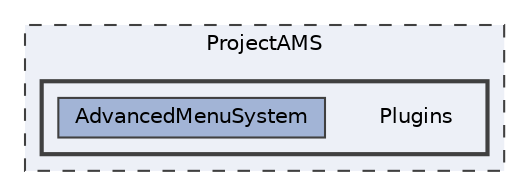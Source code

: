 digraph "D:/Projects/ProjectAMS/Plugins"
{
 // LATEX_PDF_SIZE
  bgcolor="transparent";
  edge [fontname=Helvetica,fontsize=10,labelfontname=Helvetica,labelfontsize=10];
  node [fontname=Helvetica,fontsize=10,shape=box,height=0.2,width=0.4];
  compound=true
  subgraph clusterdir_e5f555518640c464111ccfa7f92f4fe9 {
    graph [ bgcolor="#edf0f7", pencolor="grey25", label="ProjectAMS", fontname=Helvetica,fontsize=10 style="filled,dashed", URL="dir_e5f555518640c464111ccfa7f92f4fe9.html",tooltip=""]
  subgraph clusterdir_8c1a28e940cb222f85eb96f4cc59aad7 {
    graph [ bgcolor="#edf0f7", pencolor="grey25", label="", fontname=Helvetica,fontsize=10 style="filled,bold", URL="dir_8c1a28e940cb222f85eb96f4cc59aad7.html",tooltip=""]
    dir_8c1a28e940cb222f85eb96f4cc59aad7 [shape=plaintext, label="Plugins"];
  dir_9e74d433a1779a8992d5622c6e6d0148 [label="AdvancedMenuSystem", fillcolor="#a2b4d6", color="grey25", style="filled", URL="dir_9e74d433a1779a8992d5622c6e6d0148.html",tooltip=""];
  }
  }
}
